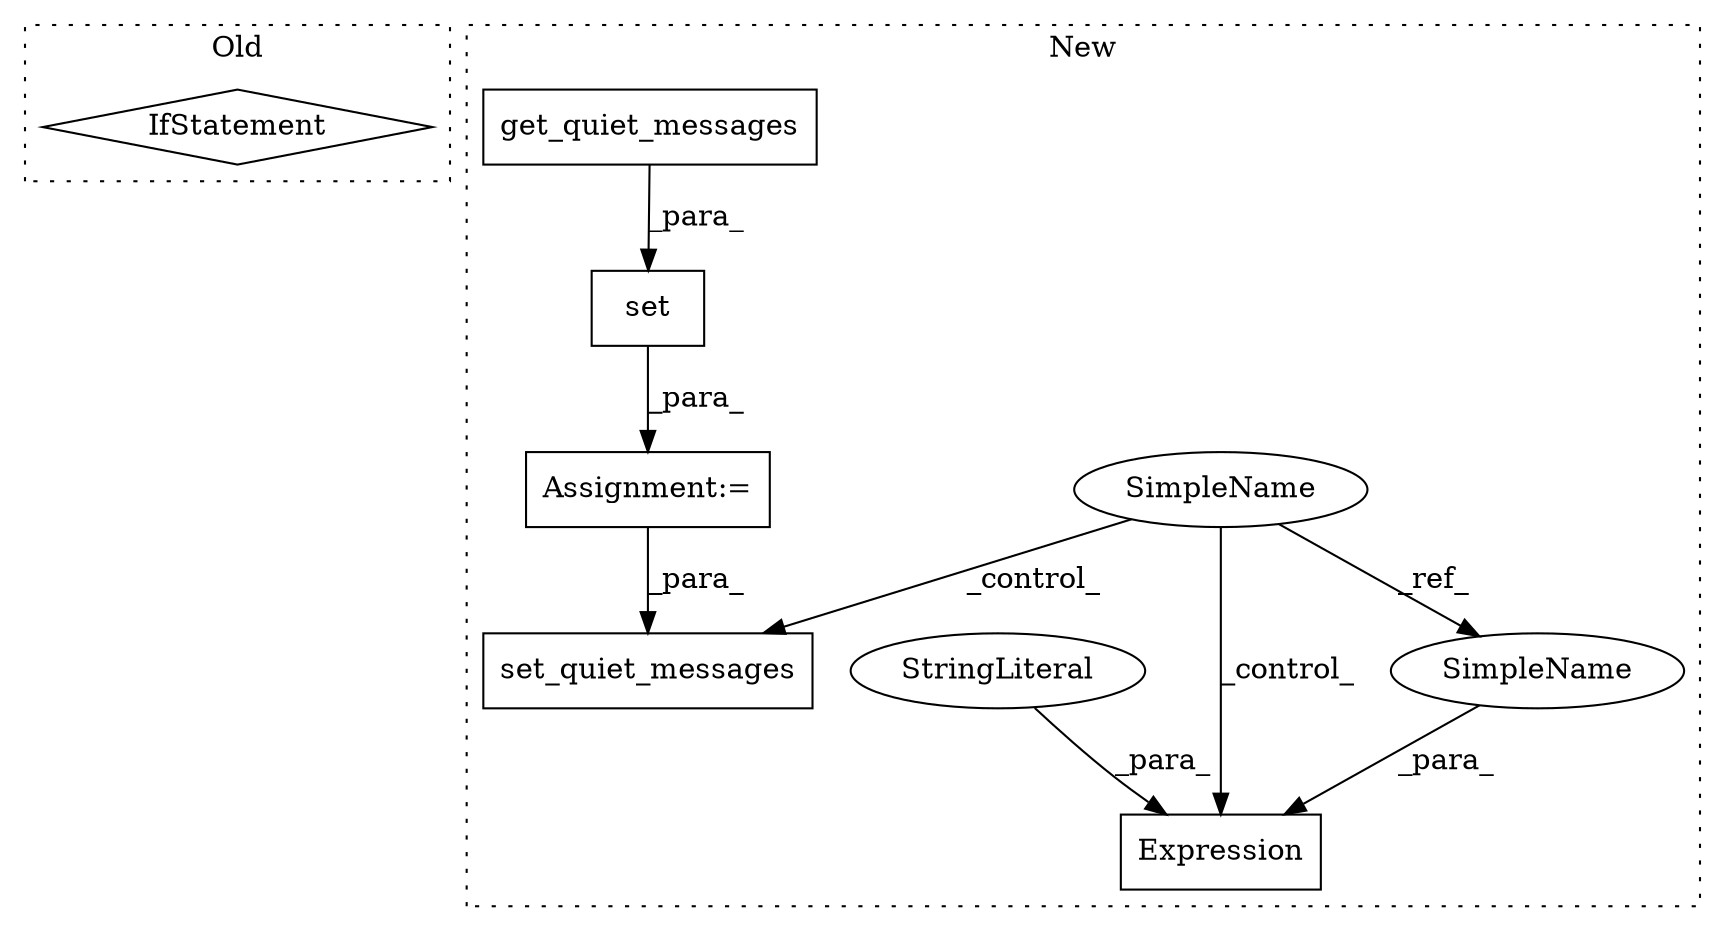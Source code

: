 digraph G {
subgraph cluster0 {
1 [label="IfStatement" a="25" s="33694,33744" l="4,2" shape="diamond"];
label = "Old";
style="dotted";
}
subgraph cluster1 {
2 [label="set_quiet_messages" a="32" s="33303,33336" l="19,1" shape="box"];
3 [label="SimpleName" a="42" s="33021" l="1" shape="ellipse"];
4 [label="Expression" a="32" s="33093,33135" l="11,1" shape="box"];
5 [label="set" a="32" s="32886,32921" l="4,1" shape="box"];
6 [label="StringLiteral" a="45" s="33104" l="13" shape="ellipse"];
7 [label="get_quiet_messages" a="32" s="32901" l="20" shape="box"];
8 [label="Assignment:=" a="7" s="32885" l="1" shape="box"];
9 [label="SimpleName" a="42" s="33118" l="1" shape="ellipse"];
label = "New";
style="dotted";
}
3 -> 4 [label="_control_"];
3 -> 2 [label="_control_"];
3 -> 9 [label="_ref_"];
5 -> 8 [label="_para_"];
6 -> 4 [label="_para_"];
7 -> 5 [label="_para_"];
8 -> 2 [label="_para_"];
9 -> 4 [label="_para_"];
}